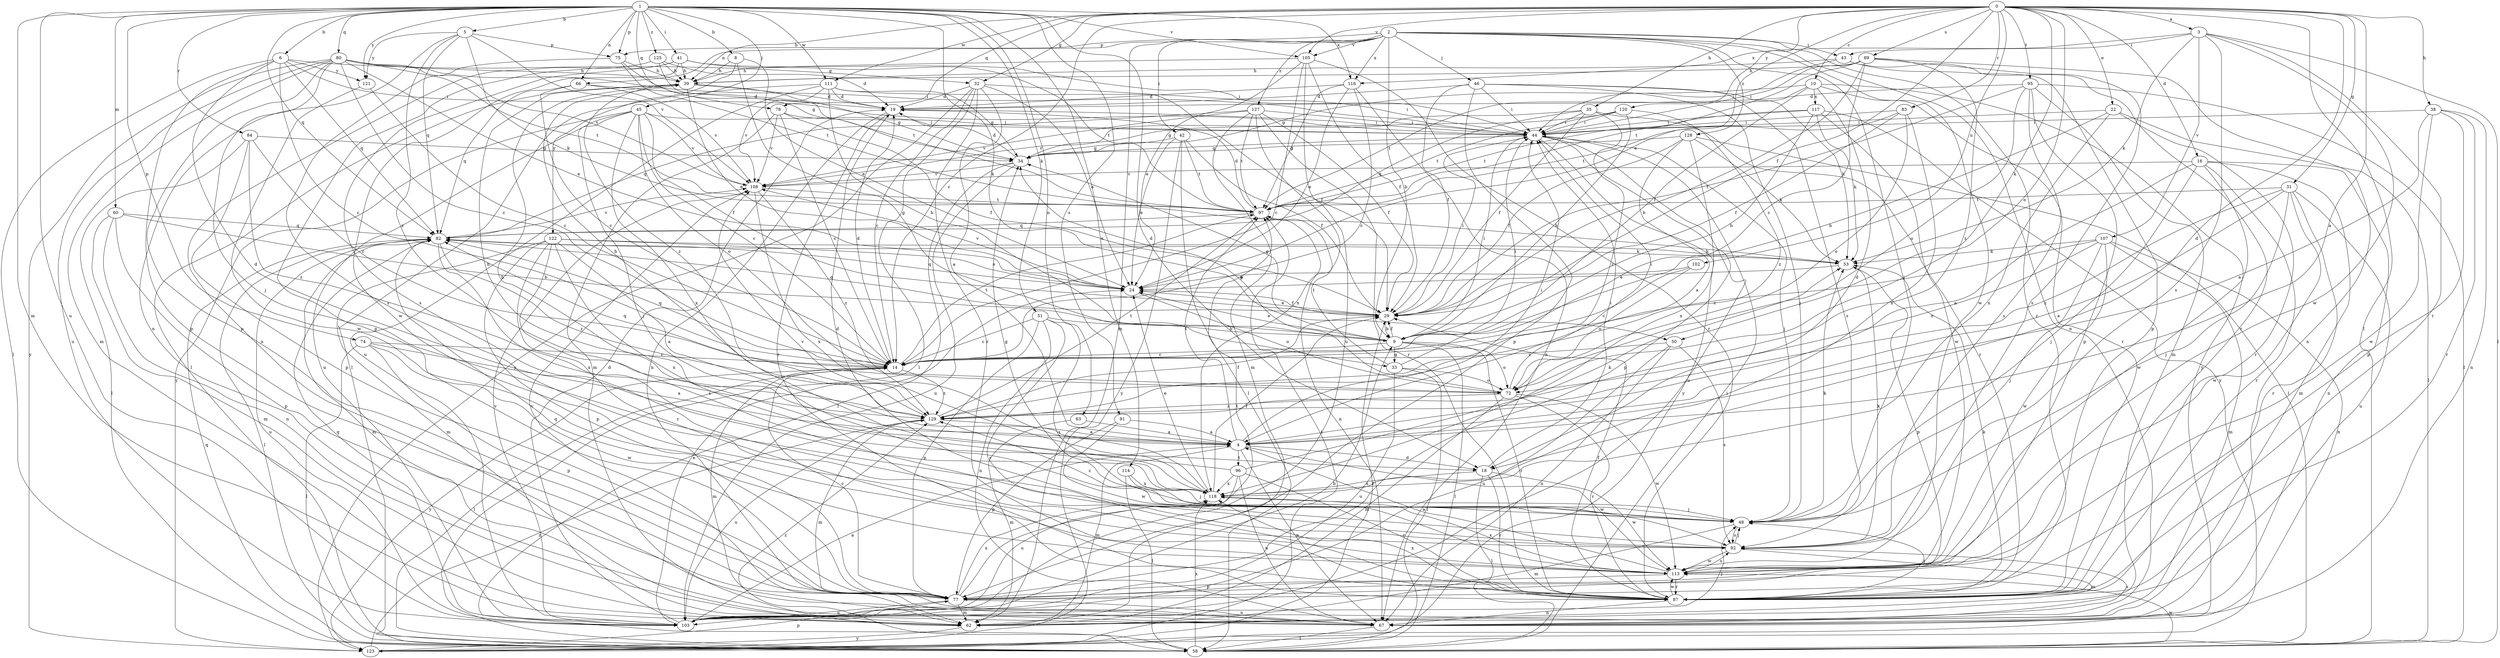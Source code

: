 strict digraph  {
0;
1;
2;
3;
4;
5;
6;
8;
9;
10;
14;
16;
18;
19;
22;
24;
29;
31;
32;
33;
34;
35;
38;
39;
41;
42;
43;
44;
45;
46;
48;
50;
51;
53;
58;
60;
62;
63;
66;
67;
72;
74;
75;
77;
78;
80;
82;
83;
84;
87;
89;
91;
92;
95;
96;
97;
102;
103;
105;
107;
108;
111;
113;
114;
116;
117;
118;
120;
121;
122;
123;
125;
127;
128;
129;
0 -> 3  [label=a];
0 -> 4  [label=a];
0 -> 10  [label=c];
0 -> 14  [label=c];
0 -> 16  [label=d];
0 -> 18  [label=d];
0 -> 22  [label=e];
0 -> 24  [label=e];
0 -> 29  [label=f];
0 -> 31  [label=g];
0 -> 32  [label=g];
0 -> 35  [label=h];
0 -> 38  [label=h];
0 -> 39  [label=h];
0 -> 50  [label=k];
0 -> 58  [label=l];
0 -> 72  [label=o];
0 -> 78  [label=q];
0 -> 83  [label=r];
0 -> 89  [label=s];
0 -> 95  [label=t];
0 -> 102  [label=u];
0 -> 105  [label=v];
0 -> 111  [label=w];
0 -> 120  [label=y];
1 -> 5  [label=b];
1 -> 6  [label=b];
1 -> 8  [label=b];
1 -> 18  [label=d];
1 -> 41  [label=i];
1 -> 45  [label=j];
1 -> 50  [label=k];
1 -> 51  [label=k];
1 -> 60  [label=m];
1 -> 62  [label=m];
1 -> 63  [label=n];
1 -> 66  [label=n];
1 -> 74  [label=p];
1 -> 75  [label=p];
1 -> 78  [label=q];
1 -> 80  [label=q];
1 -> 82  [label=q];
1 -> 84  [label=r];
1 -> 91  [label=s];
1 -> 103  [label=u];
1 -> 105  [label=v];
1 -> 111  [label=w];
1 -> 114  [label=x];
1 -> 116  [label=x];
1 -> 121  [label=y];
1 -> 125  [label=z];
2 -> 9  [label=b];
2 -> 42  [label=i];
2 -> 43  [label=i];
2 -> 46  [label=j];
2 -> 48  [label=j];
2 -> 62  [label=m];
2 -> 66  [label=n];
2 -> 67  [label=n];
2 -> 75  [label=p];
2 -> 87  [label=r];
2 -> 105  [label=v];
2 -> 113  [label=w];
2 -> 116  [label=x];
2 -> 127  [label=z];
2 -> 128  [label=z];
3 -> 43  [label=i];
3 -> 53  [label=k];
3 -> 58  [label=l];
3 -> 87  [label=r];
3 -> 92  [label=s];
3 -> 107  [label=v];
3 -> 113  [label=w];
3 -> 116  [label=x];
4 -> 18  [label=d];
4 -> 39  [label=h];
4 -> 44  [label=i];
4 -> 62  [label=m];
4 -> 67  [label=n];
4 -> 96  [label=t];
4 -> 97  [label=t];
4 -> 113  [label=w];
5 -> 53  [label=k];
5 -> 67  [label=n];
5 -> 75  [label=p];
5 -> 82  [label=q];
5 -> 108  [label=v];
5 -> 121  [label=y];
5 -> 129  [label=z];
6 -> 14  [label=c];
6 -> 18  [label=d];
6 -> 32  [label=g];
6 -> 44  [label=i];
6 -> 58  [label=l];
6 -> 77  [label=p];
6 -> 82  [label=q];
6 -> 121  [label=y];
8 -> 24  [label=e];
8 -> 33  [label=g];
8 -> 39  [label=h];
8 -> 122  [label=y];
9 -> 14  [label=c];
9 -> 24  [label=e];
9 -> 29  [label=f];
9 -> 33  [label=g];
9 -> 34  [label=g];
9 -> 44  [label=i];
9 -> 58  [label=l];
9 -> 72  [label=o];
9 -> 87  [label=r];
10 -> 9  [label=b];
10 -> 18  [label=d];
10 -> 34  [label=g];
10 -> 87  [label=r];
10 -> 97  [label=t];
10 -> 117  [label=x];
10 -> 123  [label=y];
14 -> 19  [label=d];
14 -> 58  [label=l];
14 -> 62  [label=m];
14 -> 82  [label=q];
14 -> 97  [label=t];
14 -> 123  [label=y];
14 -> 129  [label=z];
16 -> 4  [label=a];
16 -> 48  [label=j];
16 -> 62  [label=m];
16 -> 67  [label=n];
16 -> 87  [label=r];
16 -> 108  [label=v];
16 -> 113  [label=w];
18 -> 44  [label=i];
18 -> 58  [label=l];
18 -> 87  [label=r];
18 -> 113  [label=w];
18 -> 118  [label=x];
19 -> 44  [label=i];
19 -> 67  [label=n];
19 -> 87  [label=r];
22 -> 9  [label=b];
22 -> 44  [label=i];
22 -> 58  [label=l];
22 -> 87  [label=r];
22 -> 118  [label=x];
24 -> 29  [label=f];
24 -> 72  [label=o];
24 -> 82  [label=q];
24 -> 108  [label=v];
29 -> 9  [label=b];
29 -> 24  [label=e];
29 -> 44  [label=i];
29 -> 82  [label=q];
31 -> 4  [label=a];
31 -> 48  [label=j];
31 -> 87  [label=r];
31 -> 97  [label=t];
31 -> 103  [label=u];
31 -> 113  [label=w];
31 -> 129  [label=z];
32 -> 4  [label=a];
32 -> 14  [label=c];
32 -> 19  [label=d];
32 -> 24  [label=e];
32 -> 29  [label=f];
32 -> 58  [label=l];
32 -> 87  [label=r];
32 -> 123  [label=y];
33 -> 44  [label=i];
33 -> 58  [label=l];
33 -> 72  [label=o];
33 -> 97  [label=t];
33 -> 103  [label=u];
34 -> 19  [label=d];
34 -> 58  [label=l];
34 -> 103  [label=u];
34 -> 108  [label=v];
35 -> 29  [label=f];
35 -> 44  [label=i];
35 -> 82  [label=q];
35 -> 87  [label=r];
35 -> 108  [label=v];
35 -> 129  [label=z];
38 -> 4  [label=a];
38 -> 44  [label=i];
38 -> 67  [label=n];
38 -> 77  [label=p];
38 -> 87  [label=r];
38 -> 113  [label=w];
39 -> 19  [label=d];
39 -> 24  [label=e];
39 -> 34  [label=g];
39 -> 58  [label=l];
39 -> 129  [label=z];
41 -> 39  [label=h];
41 -> 44  [label=i];
41 -> 77  [label=p];
41 -> 92  [label=s];
41 -> 97  [label=t];
41 -> 113  [label=w];
42 -> 24  [label=e];
42 -> 29  [label=f];
42 -> 34  [label=g];
42 -> 58  [label=l];
42 -> 97  [label=t];
42 -> 123  [label=y];
43 -> 39  [label=h];
43 -> 44  [label=i];
43 -> 77  [label=p];
43 -> 87  [label=r];
44 -> 34  [label=g];
44 -> 48  [label=j];
44 -> 77  [label=p];
44 -> 103  [label=u];
44 -> 123  [label=y];
45 -> 14  [label=c];
45 -> 29  [label=f];
45 -> 44  [label=i];
45 -> 48  [label=j];
45 -> 72  [label=o];
45 -> 103  [label=u];
45 -> 108  [label=v];
45 -> 118  [label=x];
45 -> 123  [label=y];
46 -> 19  [label=d];
46 -> 29  [label=f];
46 -> 44  [label=i];
46 -> 48  [label=j];
46 -> 53  [label=k];
46 -> 77  [label=p];
46 -> 92  [label=s];
48 -> 34  [label=g];
48 -> 53  [label=k];
48 -> 62  [label=m];
48 -> 92  [label=s];
48 -> 129  [label=z];
50 -> 14  [label=c];
50 -> 67  [label=n];
50 -> 92  [label=s];
50 -> 103  [label=u];
51 -> 9  [label=b];
51 -> 14  [label=c];
51 -> 67  [label=n];
51 -> 77  [label=p];
51 -> 87  [label=r];
51 -> 92  [label=s];
53 -> 24  [label=e];
53 -> 77  [label=p];
58 -> 44  [label=i];
58 -> 82  [label=q];
58 -> 113  [label=w];
58 -> 118  [label=x];
58 -> 129  [label=z];
60 -> 9  [label=b];
60 -> 62  [label=m];
60 -> 67  [label=n];
60 -> 77  [label=p];
60 -> 82  [label=q];
62 -> 123  [label=y];
63 -> 4  [label=a];
63 -> 62  [label=m];
66 -> 14  [label=c];
66 -> 19  [label=d];
66 -> 82  [label=q];
66 -> 108  [label=v];
67 -> 58  [label=l];
67 -> 92  [label=s];
67 -> 108  [label=v];
72 -> 34  [label=g];
72 -> 44  [label=i];
72 -> 62  [label=m];
72 -> 82  [label=q];
72 -> 87  [label=r];
72 -> 113  [label=w];
72 -> 129  [label=z];
74 -> 4  [label=a];
74 -> 14  [label=c];
74 -> 58  [label=l];
74 -> 77  [label=p];
74 -> 113  [label=w];
75 -> 34  [label=g];
75 -> 39  [label=h];
75 -> 92  [label=s];
75 -> 97  [label=t];
77 -> 14  [label=c];
77 -> 62  [label=m];
77 -> 67  [label=n];
77 -> 82  [label=q];
77 -> 97  [label=t];
77 -> 103  [label=u];
77 -> 118  [label=x];
78 -> 14  [label=c];
78 -> 29  [label=f];
78 -> 44  [label=i];
78 -> 62  [label=m];
78 -> 108  [label=v];
80 -> 14  [label=c];
80 -> 24  [label=e];
80 -> 39  [label=h];
80 -> 44  [label=i];
80 -> 48  [label=j];
80 -> 62  [label=m];
80 -> 77  [label=p];
80 -> 97  [label=t];
80 -> 103  [label=u];
80 -> 108  [label=v];
80 -> 123  [label=y];
82 -> 53  [label=k];
82 -> 58  [label=l];
82 -> 62  [label=m];
82 -> 103  [label=u];
82 -> 108  [label=v];
82 -> 118  [label=x];
82 -> 129  [label=z];
83 -> 29  [label=f];
83 -> 44  [label=i];
83 -> 72  [label=o];
83 -> 97  [label=t];
83 -> 118  [label=x];
84 -> 14  [label=c];
84 -> 34  [label=g];
84 -> 58  [label=l];
84 -> 77  [label=p];
84 -> 129  [label=z];
87 -> 29  [label=f];
87 -> 48  [label=j];
87 -> 53  [label=k];
87 -> 67  [label=n];
87 -> 113  [label=w];
87 -> 118  [label=x];
89 -> 14  [label=c];
89 -> 29  [label=f];
89 -> 39  [label=h];
89 -> 44  [label=i];
89 -> 67  [label=n];
89 -> 92  [label=s];
89 -> 97  [label=t];
89 -> 129  [label=z];
91 -> 4  [label=a];
91 -> 77  [label=p];
91 -> 113  [label=w];
92 -> 19  [label=d];
92 -> 48  [label=j];
92 -> 53  [label=k];
92 -> 62  [label=m];
92 -> 113  [label=w];
95 -> 19  [label=d];
95 -> 29  [label=f];
95 -> 58  [label=l];
95 -> 62  [label=m];
95 -> 72  [label=o];
95 -> 77  [label=p];
95 -> 92  [label=s];
96 -> 39  [label=h];
96 -> 53  [label=k];
96 -> 67  [label=n];
96 -> 87  [label=r];
96 -> 103  [label=u];
96 -> 118  [label=x];
97 -> 19  [label=d];
97 -> 67  [label=n];
97 -> 82  [label=q];
102 -> 14  [label=c];
102 -> 24  [label=e];
102 -> 72  [label=o];
103 -> 4  [label=a];
103 -> 9  [label=b];
103 -> 19  [label=d];
103 -> 24  [label=e];
103 -> 48  [label=j];
103 -> 82  [label=q];
103 -> 108  [label=v];
105 -> 14  [label=c];
105 -> 24  [label=e];
105 -> 29  [label=f];
105 -> 39  [label=h];
105 -> 87  [label=r];
105 -> 103  [label=u];
107 -> 14  [label=c];
107 -> 48  [label=j];
107 -> 53  [label=k];
107 -> 62  [label=m];
107 -> 67  [label=n];
107 -> 72  [label=o];
107 -> 113  [label=w];
108 -> 97  [label=t];
108 -> 118  [label=x];
108 -> 129  [label=z];
111 -> 9  [label=b];
111 -> 19  [label=d];
111 -> 34  [label=g];
111 -> 44  [label=i];
111 -> 58  [label=l];
111 -> 103  [label=u];
111 -> 108  [label=v];
113 -> 4  [label=a];
113 -> 77  [label=p];
113 -> 87  [label=r];
113 -> 92  [label=s];
113 -> 118  [label=x];
114 -> 48  [label=j];
114 -> 58  [label=l];
114 -> 118  [label=x];
116 -> 14  [label=c];
116 -> 19  [label=d];
116 -> 24  [label=e];
116 -> 67  [label=n];
116 -> 97  [label=t];
117 -> 9  [label=b];
117 -> 44  [label=i];
117 -> 53  [label=k];
117 -> 97  [label=t];
117 -> 113  [label=w];
117 -> 123  [label=y];
118 -> 24  [label=e];
118 -> 29  [label=f];
118 -> 48  [label=j];
118 -> 108  [label=v];
120 -> 9  [label=b];
120 -> 34  [label=g];
120 -> 44  [label=i];
120 -> 97  [label=t];
120 -> 129  [label=z];
121 -> 14  [label=c];
121 -> 113  [label=w];
122 -> 4  [label=a];
122 -> 24  [label=e];
122 -> 53  [label=k];
122 -> 62  [label=m];
122 -> 77  [label=p];
122 -> 87  [label=r];
122 -> 92  [label=s];
122 -> 118  [label=x];
123 -> 29  [label=f];
123 -> 77  [label=p];
123 -> 97  [label=t];
123 -> 129  [label=z];
125 -> 19  [label=d];
125 -> 39  [label=h];
125 -> 67  [label=n];
125 -> 97  [label=t];
127 -> 29  [label=f];
127 -> 44  [label=i];
127 -> 62  [label=m];
127 -> 82  [label=q];
127 -> 87  [label=r];
127 -> 97  [label=t];
127 -> 108  [label=v];
127 -> 118  [label=x];
128 -> 4  [label=a];
128 -> 29  [label=f];
128 -> 34  [label=g];
128 -> 53  [label=k];
128 -> 58  [label=l];
128 -> 118  [label=x];
129 -> 4  [label=a];
129 -> 29  [label=f];
129 -> 39  [label=h];
129 -> 62  [label=m];
129 -> 97  [label=t];
129 -> 103  [label=u];
}
